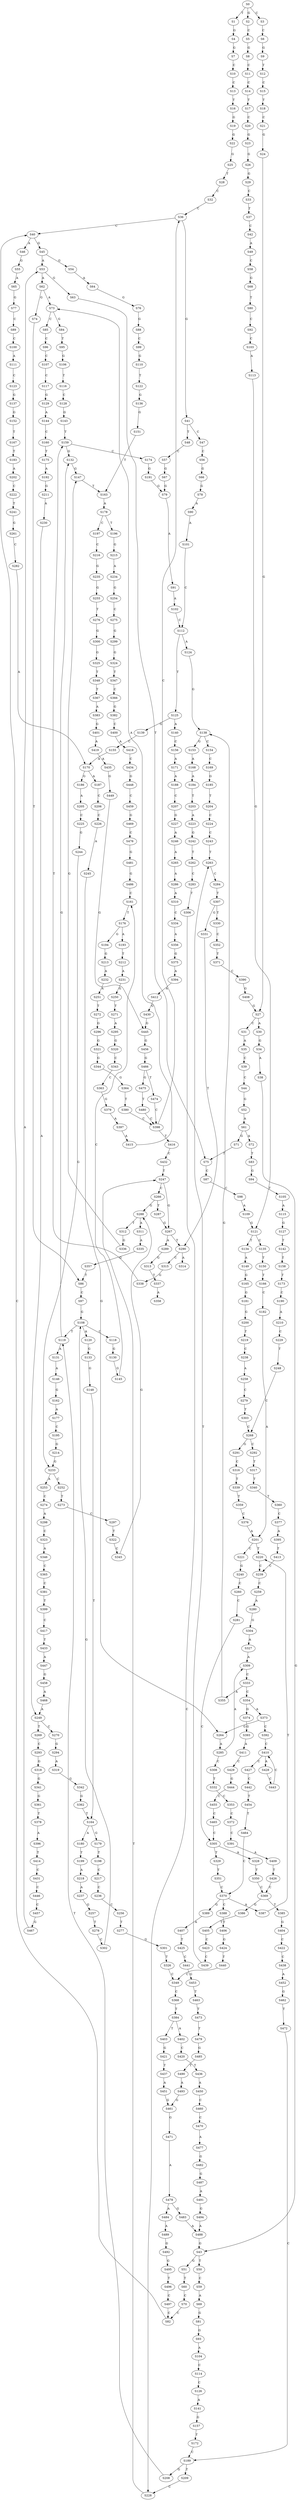 strict digraph  {
	S0 -> S1 [ label = T ];
	S0 -> S2 [ label = G ];
	S0 -> S3 [ label = C ];
	S1 -> S4 [ label = G ];
	S2 -> S5 [ label = C ];
	S3 -> S6 [ label = C ];
	S4 -> S7 [ label = G ];
	S5 -> S8 [ label = G ];
	S6 -> S9 [ label = G ];
	S7 -> S10 [ label = C ];
	S8 -> S11 [ label = C ];
	S9 -> S12 [ label = T ];
	S10 -> S13 [ label = C ];
	S11 -> S14 [ label = C ];
	S12 -> S15 [ label = C ];
	S13 -> S16 [ label = T ];
	S14 -> S17 [ label = T ];
	S15 -> S18 [ label = T ];
	S16 -> S19 [ label = G ];
	S17 -> S20 [ label = C ];
	S18 -> S21 [ label = C ];
	S19 -> S22 [ label = G ];
	S20 -> S23 [ label = G ];
	S21 -> S24 [ label = G ];
	S22 -> S25 [ label = G ];
	S23 -> S26 [ label = G ];
	S24 -> S27 [ label = G ];
	S25 -> S28 [ label = T ];
	S26 -> S29 [ label = G ];
	S27 -> S30 [ label = A ];
	S27 -> S31 [ label = C ];
	S28 -> S32 [ label = C ];
	S29 -> S33 [ label = C ];
	S30 -> S34 [ label = G ];
	S31 -> S35 [ label = A ];
	S32 -> S36 [ label = C ];
	S33 -> S37 [ label = T ];
	S34 -> S38 [ label = A ];
	S35 -> S39 [ label = C ];
	S36 -> S40 [ label = C ];
	S36 -> S41 [ label = G ];
	S37 -> S42 [ label = C ];
	S38 -> S43 [ label = G ];
	S39 -> S44 [ label = C ];
	S40 -> S45 [ label = G ];
	S40 -> S46 [ label = A ];
	S41 -> S47 [ label = C ];
	S41 -> S48 [ label = T ];
	S42 -> S49 [ label = A ];
	S43 -> S50 [ label = T ];
	S43 -> S51 [ label = G ];
	S44 -> S52 [ label = G ];
	S45 -> S53 [ label = A ];
	S45 -> S54 [ label = G ];
	S46 -> S55 [ label = G ];
	S47 -> S56 [ label = C ];
	S48 -> S57 [ label = C ];
	S49 -> S58 [ label = C ];
	S50 -> S59 [ label = C ];
	S51 -> S60 [ label = T ];
	S52 -> S61 [ label = A ];
	S53 -> S62 [ label = A ];
	S53 -> S63 [ label = G ];
	S54 -> S64 [ label = A ];
	S55 -> S65 [ label = A ];
	S56 -> S66 [ label = G ];
	S57 -> S67 [ label = G ];
	S58 -> S68 [ label = G ];
	S59 -> S69 [ label = A ];
	S60 -> S70 [ label = C ];
	S61 -> S71 [ label = G ];
	S61 -> S72 [ label = A ];
	S62 -> S73 [ label = A ];
	S62 -> S74 [ label = G ];
	S63 -> S75 [ label = T ];
	S64 -> S76 [ label = G ];
	S65 -> S77 [ label = G ];
	S66 -> S78 [ label = G ];
	S67 -> S79 [ label = G ];
	S68 -> S80 [ label = T ];
	S69 -> S81 [ label = G ];
	S70 -> S82 [ label = C ];
	S71 -> S75 [ label = T ];
	S72 -> S83 [ label = T ];
	S73 -> S84 [ label = G ];
	S73 -> S85 [ label = C ];
	S74 -> S86 [ label = T ];
	S75 -> S87 [ label = C ];
	S76 -> S88 [ label = G ];
	S77 -> S89 [ label = C ];
	S78 -> S90 [ label = A ];
	S79 -> S91 [ label = A ];
	S80 -> S92 [ label = C ];
	S81 -> S93 [ label = G ];
	S82 -> S40 [ label = C ];
	S83 -> S94 [ label = G ];
	S84 -> S95 [ label = T ];
	S85 -> S96 [ label = C ];
	S86 -> S97 [ label = C ];
	S87 -> S98 [ label = C ];
	S88 -> S99 [ label = C ];
	S89 -> S100 [ label = C ];
	S90 -> S101 [ label = A ];
	S91 -> S102 [ label = A ];
	S92 -> S103 [ label = C ];
	S93 -> S104 [ label = A ];
	S94 -> S105 [ label = T ];
	S95 -> S106 [ label = G ];
	S96 -> S107 [ label = C ];
	S97 -> S108 [ label = G ];
	S98 -> S109 [ label = A ];
	S99 -> S110 [ label = G ];
	S100 -> S111 [ label = A ];
	S101 -> S112 [ label = C ];
	S102 -> S112 [ label = C ];
	S103 -> S113 [ label = A ];
	S104 -> S114 [ label = C ];
	S105 -> S115 [ label = A ];
	S106 -> S116 [ label = T ];
	S107 -> S117 [ label = C ];
	S108 -> S118 [ label = C ];
	S108 -> S119 [ label = T ];
	S108 -> S120 [ label = A ];
	S109 -> S121 [ label = G ];
	S110 -> S122 [ label = T ];
	S111 -> S123 [ label = C ];
	S112 -> S124 [ label = A ];
	S112 -> S125 [ label = T ];
	S113 -> S121 [ label = G ];
	S114 -> S126 [ label = C ];
	S115 -> S127 [ label = G ];
	S116 -> S128 [ label = C ];
	S117 -> S129 [ label = G ];
	S118 -> S130 [ label = G ];
	S119 -> S131 [ label = A ];
	S119 -> S132 [ label = G ];
	S120 -> S133 [ label = G ];
	S121 -> S134 [ label = T ];
	S121 -> S135 [ label = C ];
	S122 -> S136 [ label = G ];
	S123 -> S137 [ label = G ];
	S124 -> S138 [ label = G ];
	S125 -> S139 [ label = G ];
	S125 -> S140 [ label = A ];
	S126 -> S141 [ label = A ];
	S127 -> S142 [ label = T ];
	S128 -> S143 [ label = G ];
	S129 -> S144 [ label = A ];
	S130 -> S145 [ label = G ];
	S131 -> S146 [ label = A ];
	S132 -> S147 [ label = G ];
	S133 -> S148 [ label = G ];
	S134 -> S149 [ label = A ];
	S135 -> S150 [ label = T ];
	S136 -> S151 [ label = G ];
	S137 -> S152 [ label = G ];
	S138 -> S153 [ label = G ];
	S138 -> S154 [ label = C ];
	S139 -> S155 [ label = C ];
	S140 -> S156 [ label = C ];
	S141 -> S157 [ label = G ];
	S142 -> S158 [ label = T ];
	S143 -> S159 [ label = T ];
	S144 -> S160 [ label = C ];
	S145 -> S161 [ label = C ];
	S146 -> S162 [ label = G ];
	S147 -> S163 [ label = T ];
	S148 -> S164 [ label = T ];
	S149 -> S165 [ label = G ];
	S150 -> S166 [ label = T ];
	S151 -> S163 [ label = T ];
	S152 -> S167 [ label = T ];
	S153 -> S168 [ label = A ];
	S154 -> S169 [ label = C ];
	S155 -> S170 [ label = A ];
	S156 -> S171 [ label = A ];
	S157 -> S172 [ label = T ];
	S158 -> S173 [ label = T ];
	S159 -> S174 [ label = C ];
	S159 -> S132 [ label = G ];
	S160 -> S175 [ label = T ];
	S161 -> S176 [ label = T ];
	S162 -> S177 [ label = A ];
	S163 -> S178 [ label = A ];
	S164 -> S179 [ label = G ];
	S164 -> S180 [ label = A ];
	S165 -> S181 [ label = G ];
	S166 -> S182 [ label = C ];
	S167 -> S183 [ label = T ];
	S168 -> S184 [ label = A ];
	S169 -> S185 [ label = G ];
	S170 -> S186 [ label = G ];
	S170 -> S187 [ label = A ];
	S171 -> S188 [ label = A ];
	S172 -> S189 [ label = C ];
	S173 -> S190 [ label = C ];
	S174 -> S191 [ label = G ];
	S175 -> S192 [ label = A ];
	S176 -> S193 [ label = A ];
	S176 -> S194 [ label = G ];
	S177 -> S195 [ label = C ];
	S178 -> S196 [ label = T ];
	S178 -> S197 [ label = C ];
	S179 -> S198 [ label = T ];
	S180 -> S199 [ label = T ];
	S181 -> S200 [ label = G ];
	S182 -> S201 [ label = A ];
	S183 -> S202 [ label = A ];
	S184 -> S203 [ label = T ];
	S185 -> S204 [ label = T ];
	S186 -> S205 [ label = A ];
	S187 -> S206 [ label = C ];
	S188 -> S207 [ label = C ];
	S189 -> S208 [ label = G ];
	S189 -> S209 [ label = T ];
	S190 -> S210 [ label = A ];
	S191 -> S79 [ label = G ];
	S192 -> S211 [ label = G ];
	S193 -> S212 [ label = T ];
	S194 -> S213 [ label = G ];
	S195 -> S214 [ label = G ];
	S196 -> S215 [ label = G ];
	S197 -> S216 [ label = C ];
	S198 -> S217 [ label = C ];
	S199 -> S218 [ label = A ];
	S200 -> S219 [ label = T ];
	S201 -> S220 [ label = T ];
	S201 -> S221 [ label = C ];
	S202 -> S222 [ label = C ];
	S203 -> S223 [ label = A ];
	S204 -> S224 [ label = C ];
	S205 -> S225 [ label = C ];
	S206 -> S226 [ label = C ];
	S207 -> S227 [ label = G ];
	S208 -> S119 [ label = T ];
	S209 -> S228 [ label = C ];
	S210 -> S229 [ label = C ];
	S211 -> S230 [ label = A ];
	S212 -> S231 [ label = A ];
	S213 -> S232 [ label = A ];
	S214 -> S233 [ label = G ];
	S215 -> S234 [ label = A ];
	S216 -> S235 [ label = G ];
	S217 -> S236 [ label = C ];
	S218 -> S237 [ label = A ];
	S219 -> S238 [ label = C ];
	S220 -> S239 [ label = C ];
	S221 -> S240 [ label = G ];
	S222 -> S241 [ label = T ];
	S223 -> S242 [ label = G ];
	S224 -> S243 [ label = C ];
	S225 -> S244 [ label = G ];
	S226 -> S245 [ label = A ];
	S227 -> S246 [ label = A ];
	S228 -> S247 [ label = T ];
	S229 -> S248 [ label = T ];
	S230 -> S249 [ label = A ];
	S231 -> S250 [ label = G ];
	S232 -> S251 [ label = A ];
	S233 -> S252 [ label = C ];
	S233 -> S253 [ label = A ];
	S234 -> S254 [ label = G ];
	S235 -> S255 [ label = G ];
	S236 -> S256 [ label = C ];
	S237 -> S257 [ label = G ];
	S238 -> S258 [ label = A ];
	S239 -> S259 [ label = C ];
	S240 -> S260 [ label = C ];
	S241 -> S261 [ label = G ];
	S242 -> S262 [ label = T ];
	S243 -> S263 [ label = T ];
	S244 -> S233 [ label = G ];
	S245 -> S264 [ label = G ];
	S246 -> S265 [ label = A ];
	S247 -> S266 [ label = C ];
	S247 -> S267 [ label = G ];
	S248 -> S268 [ label = C ];
	S249 -> S269 [ label = T ];
	S249 -> S270 [ label = C ];
	S250 -> S271 [ label = T ];
	S251 -> S272 [ label = T ];
	S252 -> S273 [ label = T ];
	S253 -> S274 [ label = C ];
	S254 -> S275 [ label = C ];
	S255 -> S276 [ label = T ];
	S256 -> S277 [ label = T ];
	S257 -> S278 [ label = T ];
	S258 -> S279 [ label = C ];
	S259 -> S280 [ label = A ];
	S260 -> S281 [ label = C ];
	S261 -> S282 [ label = C ];
	S262 -> S283 [ label = C ];
	S263 -> S284 [ label = C ];
	S264 -> S285 [ label = A ];
	S265 -> S286 [ label = A ];
	S266 -> S287 [ label = T ];
	S266 -> S288 [ label = G ];
	S267 -> S289 [ label = A ];
	S267 -> S290 [ label = T ];
	S268 -> S291 [ label = G ];
	S268 -> S292 [ label = C ];
	S269 -> S293 [ label = C ];
	S270 -> S294 [ label = G ];
	S271 -> S295 [ label = A ];
	S272 -> S296 [ label = G ];
	S273 -> S297 [ label = C ];
	S274 -> S298 [ label = A ];
	S275 -> S299 [ label = G ];
	S276 -> S300 [ label = G ];
	S277 -> S301 [ label = G ];
	S278 -> S302 [ label = C ];
	S279 -> S303 [ label = T ];
	S280 -> S304 [ label = G ];
	S281 -> S305 [ label = C ];
	S282 -> S170 [ label = A ];
	S283 -> S306 [ label = T ];
	S284 -> S307 [ label = T ];
	S285 -> S308 [ label = C ];
	S285 -> S309 [ label = A ];
	S286 -> S310 [ label = A ];
	S287 -> S267 [ label = G ];
	S288 -> S311 [ label = A ];
	S288 -> S312 [ label = T ];
	S289 -> S313 [ label = G ];
	S290 -> S314 [ label = A ];
	S290 -> S315 [ label = C ];
	S291 -> S316 [ label = C ];
	S292 -> S317 [ label = T ];
	S293 -> S318 [ label = G ];
	S294 -> S319 [ label = A ];
	S295 -> S320 [ label = G ];
	S296 -> S321 [ label = G ];
	S297 -> S322 [ label = T ];
	S298 -> S323 [ label = C ];
	S299 -> S324 [ label = G ];
	S300 -> S325 [ label = G ];
	S301 -> S326 [ label = T ];
	S302 -> S108 [ label = G ];
	S303 -> S268 [ label = C ];
	S304 -> S327 [ label = A ];
	S305 -> S328 [ label = A ];
	S305 -> S329 [ label = T ];
	S306 -> S228 [ label = C ];
	S307 -> S330 [ label = T ];
	S307 -> S331 [ label = G ];
	S308 -> S332 [ label = T ];
	S309 -> S333 [ label = C ];
	S310 -> S334 [ label = C ];
	S311 -> S335 [ label = A ];
	S312 -> S336 [ label = G ];
	S313 -> S337 [ label = T ];
	S315 -> S338 [ label = G ];
	S316 -> S339 [ label = T ];
	S317 -> S340 [ label = T ];
	S318 -> S341 [ label = G ];
	S319 -> S342 [ label = G ];
	S320 -> S343 [ label = C ];
	S321 -> S344 [ label = G ];
	S322 -> S345 [ label = C ];
	S323 -> S346 [ label = A ];
	S324 -> S347 [ label = T ];
	S325 -> S348 [ label = T ];
	S326 -> S349 [ label = C ];
	S327 -> S309 [ label = A ];
	S328 -> S350 [ label = T ];
	S329 -> S351 [ label = T ];
	S330 -> S352 [ label = C ];
	S331 -> S290 [ label = T ];
	S332 -> S353 [ label = C ];
	S333 -> S354 [ label = C ];
	S333 -> S355 [ label = A ];
	S334 -> S356 [ label = A ];
	S335 -> S357 [ label = G ];
	S336 -> S147 [ label = G ];
	S337 -> S358 [ label = A ];
	S338 -> S159 [ label = T ];
	S339 -> S359 [ label = T ];
	S340 -> S360 [ label = T ];
	S341 -> S361 [ label = G ];
	S342 -> S362 [ label = G ];
	S343 -> S363 [ label = C ];
	S344 -> S364 [ label = G ];
	S345 -> S288 [ label = G ];
	S346 -> S365 [ label = C ];
	S347 -> S366 [ label = C ];
	S348 -> S367 [ label = T ];
	S349 -> S368 [ label = C ];
	S350 -> S369 [ label = C ];
	S351 -> S370 [ label = C ];
	S352 -> S371 [ label = T ];
	S353 -> S372 [ label = C ];
	S354 -> S373 [ label = A ];
	S354 -> S374 [ label = G ];
	S355 -> S138 [ label = G ];
	S356 -> S375 [ label = G ];
	S357 -> S86 [ label = T ];
	S359 -> S376 [ label = C ];
	S360 -> S377 [ label = C ];
	S361 -> S378 [ label = T ];
	S362 -> S164 [ label = T ];
	S363 -> S379 [ label = G ];
	S364 -> S380 [ label = T ];
	S365 -> S381 [ label = C ];
	S366 -> S382 [ label = G ];
	S367 -> S383 [ label = A ];
	S368 -> S384 [ label = T ];
	S369 -> S385 [ label = T ];
	S369 -> S386 [ label = G ];
	S370 -> S387 [ label = A ];
	S370 -> S388 [ label = C ];
	S370 -> S389 [ label = G ];
	S371 -> S390 [ label = C ];
	S372 -> S391 [ label = C ];
	S373 -> S264 [ label = G ];
	S373 -> S392 [ label = C ];
	S374 -> S393 [ label = G ];
	S375 -> S394 [ label = A ];
	S376 -> S201 [ label = A ];
	S377 -> S395 [ label = A ];
	S378 -> S396 [ label = A ];
	S379 -> S397 [ label = A ];
	S380 -> S398 [ label = C ];
	S381 -> S399 [ label = T ];
	S382 -> S400 [ label = C ];
	S383 -> S401 [ label = G ];
	S384 -> S402 [ label = A ];
	S384 -> S403 [ label = T ];
	S385 -> S404 [ label = G ];
	S386 -> S405 [ label = T ];
	S387 -> S220 [ label = T ];
	S388 -> S406 [ label = T ];
	S389 -> S407 [ label = A ];
	S390 -> S408 [ label = G ];
	S391 -> S409 [ label = A ];
	S392 -> S410 [ label = C ];
	S393 -> S411 [ label = A ];
	S394 -> S412 [ label = A ];
	S395 -> S413 [ label = T ];
	S396 -> S414 [ label = T ];
	S397 -> S415 [ label = A ];
	S398 -> S36 [ label = C ];
	S398 -> S416 [ label = T ];
	S399 -> S417 [ label = C ];
	S400 -> S418 [ label = A ];
	S401 -> S419 [ label = A ];
	S402 -> S420 [ label = C ];
	S403 -> S421 [ label = G ];
	S404 -> S422 [ label = C ];
	S405 -> S423 [ label = C ];
	S406 -> S424 [ label = G ];
	S407 -> S425 [ label = T ];
	S408 -> S27 [ label = G ];
	S409 -> S426 [ label = T ];
	S410 -> S427 [ label = C ];
	S410 -> S428 [ label = A ];
	S411 -> S429 [ label = C ];
	S412 -> S430 [ label = G ];
	S413 -> S239 [ label = C ];
	S414 -> S431 [ label = C ];
	S415 -> S73 [ label = A ];
	S416 -> S432 [ label = C ];
	S417 -> S433 [ label = T ];
	S418 -> S434 [ label = C ];
	S419 -> S435 [ label = A ];
	S420 -> S436 [ label = T ];
	S421 -> S437 [ label = T ];
	S422 -> S438 [ label = C ];
	S423 -> S439 [ label = C ];
	S424 -> S440 [ label = T ];
	S425 -> S441 [ label = C ];
	S426 -> S369 [ label = C ];
	S427 -> S442 [ label = C ];
	S428 -> S443 [ label = C ];
	S429 -> S444 [ label = G ];
	S430 -> S445 [ label = G ];
	S431 -> S446 [ label = C ];
	S432 -> S247 [ label = T ];
	S433 -> S447 [ label = A ];
	S434 -> S448 [ label = G ];
	S435 -> S449 [ label = G ];
	S436 -> S450 [ label = A ];
	S437 -> S451 [ label = A ];
	S438 -> S452 [ label = A ];
	S439 -> S263 [ label = T ];
	S440 -> S349 [ label = C ];
	S441 -> S453 [ label = G ];
	S442 -> S454 [ label = T ];
	S443 -> S410 [ label = C ];
	S444 -> S455 [ label = C ];
	S445 -> S456 [ label = G ];
	S446 -> S457 [ label = C ];
	S447 -> S458 [ label = G ];
	S448 -> S459 [ label = C ];
	S449 -> S445 [ label = G ];
	S450 -> S460 [ label = C ];
	S451 -> S461 [ label = G ];
	S452 -> S462 [ label = G ];
	S453 -> S463 [ label = T ];
	S454 -> S464 [ label = T ];
	S455 -> S465 [ label = C ];
	S456 -> S466 [ label = G ];
	S457 -> S467 [ label = G ];
	S458 -> S468 [ label = A ];
	S459 -> S469 [ label = G ];
	S460 -> S470 [ label = C ];
	S461 -> S471 [ label = G ];
	S462 -> S472 [ label = T ];
	S463 -> S473 [ label = T ];
	S464 -> S370 [ label = C ];
	S465 -> S305 [ label = C ];
	S466 -> S474 [ label = T ];
	S466 -> S475 [ label = G ];
	S467 -> S53 [ label = A ];
	S468 -> S249 [ label = A ];
	S469 -> S476 [ label = C ];
	S470 -> S477 [ label = A ];
	S471 -> S478 [ label = A ];
	S472 -> S189 [ label = C ];
	S473 -> S479 [ label = T ];
	S474 -> S398 [ label = C ];
	S475 -> S480 [ label = T ];
	S476 -> S481 [ label = G ];
	S477 -> S482 [ label = G ];
	S478 -> S483 [ label = G ];
	S478 -> S484 [ label = A ];
	S479 -> S485 [ label = G ];
	S480 -> S398 [ label = C ];
	S481 -> S486 [ label = G ];
	S482 -> S487 [ label = G ];
	S483 -> S488 [ label = A ];
	S484 -> S489 [ label = A ];
	S485 -> S490 [ label = T ];
	S486 -> S161 [ label = C ];
	S487 -> S491 [ label = A ];
	S488 -> S43 [ label = G ];
	S489 -> S492 [ label = G ];
	S490 -> S493 [ label = A ];
	S491 -> S494 [ label = G ];
	S492 -> S495 [ label = G ];
	S493 -> S461 [ label = G ];
	S494 -> S488 [ label = A ];
	S495 -> S496 [ label = T ];
	S496 -> S497 [ label = C ];
	S497 -> S82 [ label = C ];
}
